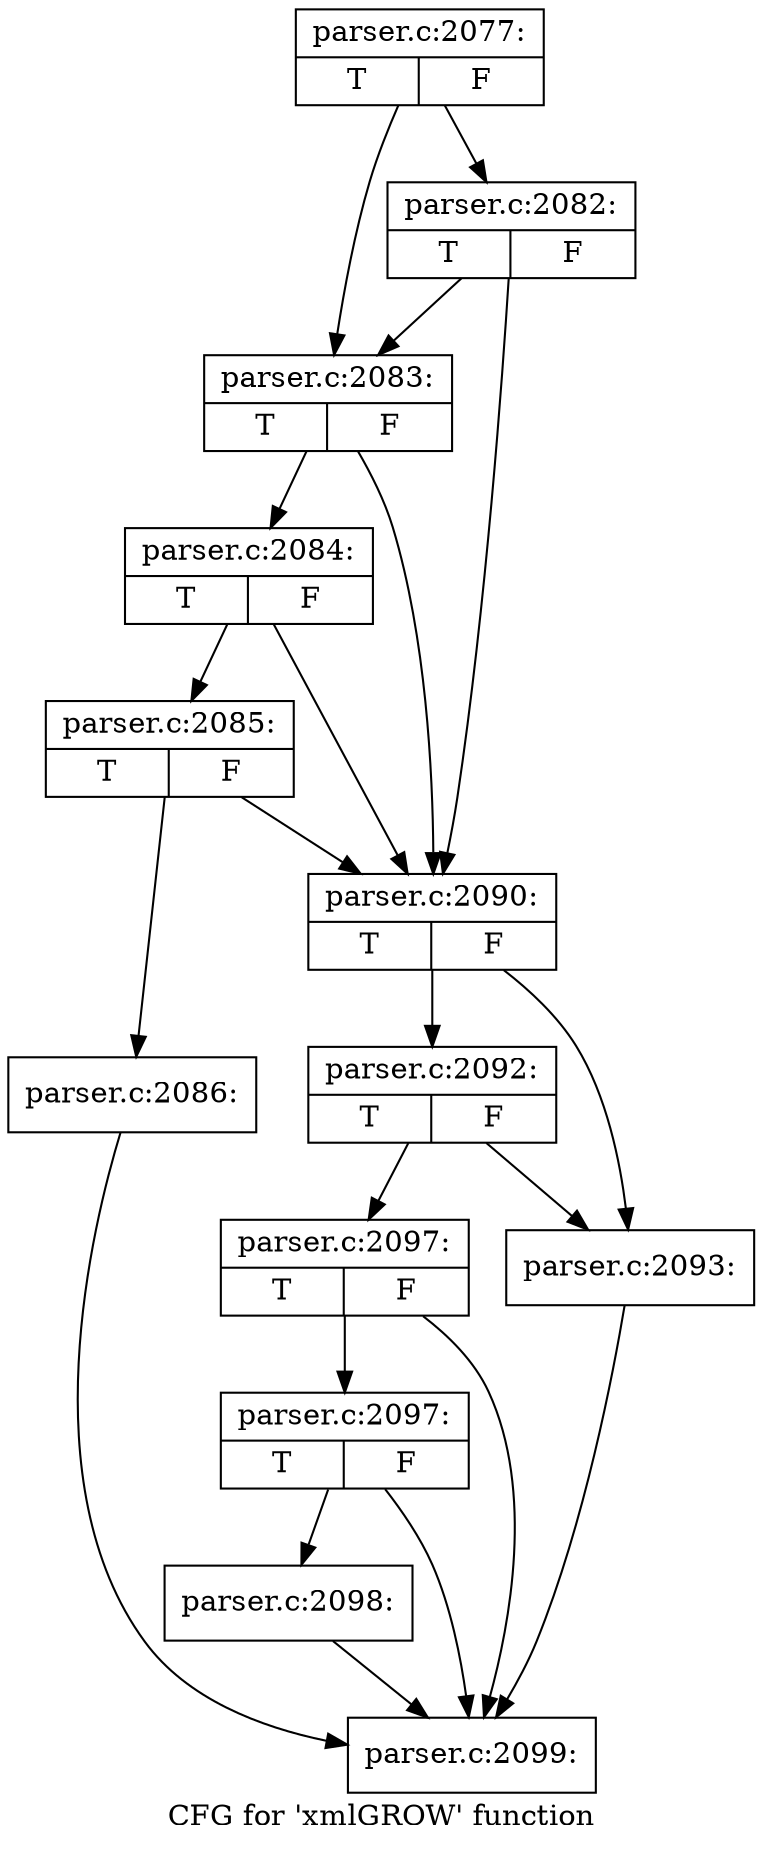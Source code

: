 digraph "CFG for 'xmlGROW' function" {
	label="CFG for 'xmlGROW' function";

	Node0x55d73bfa95c0 [shape=record,label="{parser.c:2077:|{<s0>T|<s1>F}}"];
	Node0x55d73bfa95c0 -> Node0x55d73bfab000;
	Node0x55d73bfa95c0 -> Node0x55d73bfab080;
	Node0x55d73bfab080 [shape=record,label="{parser.c:2082:|{<s0>T|<s1>F}}"];
	Node0x55d73bfab080 -> Node0x55d73bfab000;
	Node0x55d73bfab080 -> Node0x55d73bfaaf30;
	Node0x55d73bfab000 [shape=record,label="{parser.c:2083:|{<s0>T|<s1>F}}"];
	Node0x55d73bfab000 -> Node0x55d73bfab600;
	Node0x55d73bfab000 -> Node0x55d73bfaaf30;
	Node0x55d73bfab600 [shape=record,label="{parser.c:2084:|{<s0>T|<s1>F}}"];
	Node0x55d73bfab600 -> Node0x55d73bfaaf80;
	Node0x55d73bfab600 -> Node0x55d73bfaaf30;
	Node0x55d73bfaaf80 [shape=record,label="{parser.c:2085:|{<s0>T|<s1>F}}"];
	Node0x55d73bfaaf80 -> Node0x55d73bfaaee0;
	Node0x55d73bfaaf80 -> Node0x55d73bfaaf30;
	Node0x55d73bfaaee0 [shape=record,label="{parser.c:2086:}"];
	Node0x55d73bfaaee0 -> Node0x55d73bfae830;
	Node0x55d73bfaaf30 [shape=record,label="{parser.c:2090:|{<s0>T|<s1>F}}"];
	Node0x55d73bfaaf30 -> Node0x55d73bfad150;
	Node0x55d73bfaaf30 -> Node0x55d73bfad1f0;
	Node0x55d73bfad1f0 [shape=record,label="{parser.c:2092:|{<s0>T|<s1>F}}"];
	Node0x55d73bfad1f0 -> Node0x55d73bfad150;
	Node0x55d73bfad1f0 -> Node0x55d73bfad1a0;
	Node0x55d73bfad150 [shape=record,label="{parser.c:2093:}"];
	Node0x55d73bfad150 -> Node0x55d73bfae830;
	Node0x55d73bfad1a0 [shape=record,label="{parser.c:2097:|{<s0>T|<s1>F}}"];
	Node0x55d73bfad1a0 -> Node0x55d73bfae880;
	Node0x55d73bfad1a0 -> Node0x55d73bfae830;
	Node0x55d73bfae880 [shape=record,label="{parser.c:2097:|{<s0>T|<s1>F}}"];
	Node0x55d73bfae880 -> Node0x55d73bfae7e0;
	Node0x55d73bfae880 -> Node0x55d73bfae830;
	Node0x55d73bfae7e0 [shape=record,label="{parser.c:2098:}"];
	Node0x55d73bfae7e0 -> Node0x55d73bfae830;
	Node0x55d73bfae830 [shape=record,label="{parser.c:2099:}"];
}
